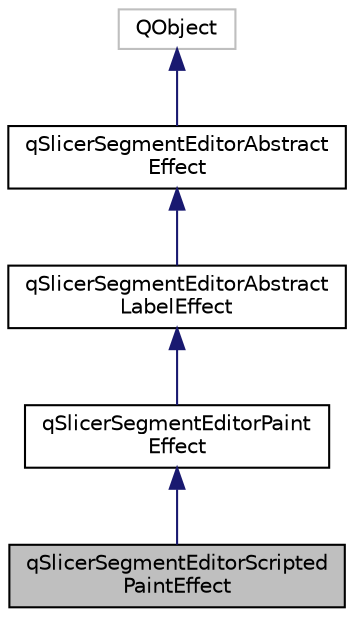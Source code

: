 digraph "qSlicerSegmentEditorScriptedPaintEffect"
{
  bgcolor="transparent";
  edge [fontname="Helvetica",fontsize="10",labelfontname="Helvetica",labelfontsize="10"];
  node [fontname="Helvetica",fontsize="10",shape=record];
  Node5 [label="qSlicerSegmentEditorScripted\lPaintEffect",height=0.2,width=0.4,color="black", fillcolor="grey75", style="filled", fontcolor="black"];
  Node6 -> Node5 [dir="back",color="midnightblue",fontsize="10",style="solid",fontname="Helvetica"];
  Node6 [label="qSlicerSegmentEditorPaint\lEffect",height=0.2,width=0.4,color="black",URL="$classqSlicerSegmentEditorPaintEffect.html"];
  Node7 -> Node6 [dir="back",color="midnightblue",fontsize="10",style="solid",fontname="Helvetica"];
  Node7 [label="qSlicerSegmentEditorAbstract\lLabelEffect",height=0.2,width=0.4,color="black",URL="$classqSlicerSegmentEditorAbstractLabelEffect.html",tooltip="Base class for all \"label\" effects. "];
  Node8 -> Node7 [dir="back",color="midnightblue",fontsize="10",style="solid",fontname="Helvetica"];
  Node8 [label="qSlicerSegmentEditorAbstract\lEffect",height=0.2,width=0.4,color="black",URL="$classqSlicerSegmentEditorAbstractEffect.html",tooltip="Abstract class for segment editor effects. "];
  Node9 -> Node8 [dir="back",color="midnightblue",fontsize="10",style="solid",fontname="Helvetica"];
  Node9 [label="QObject",height=0.2,width=0.4,color="grey75"];
}
